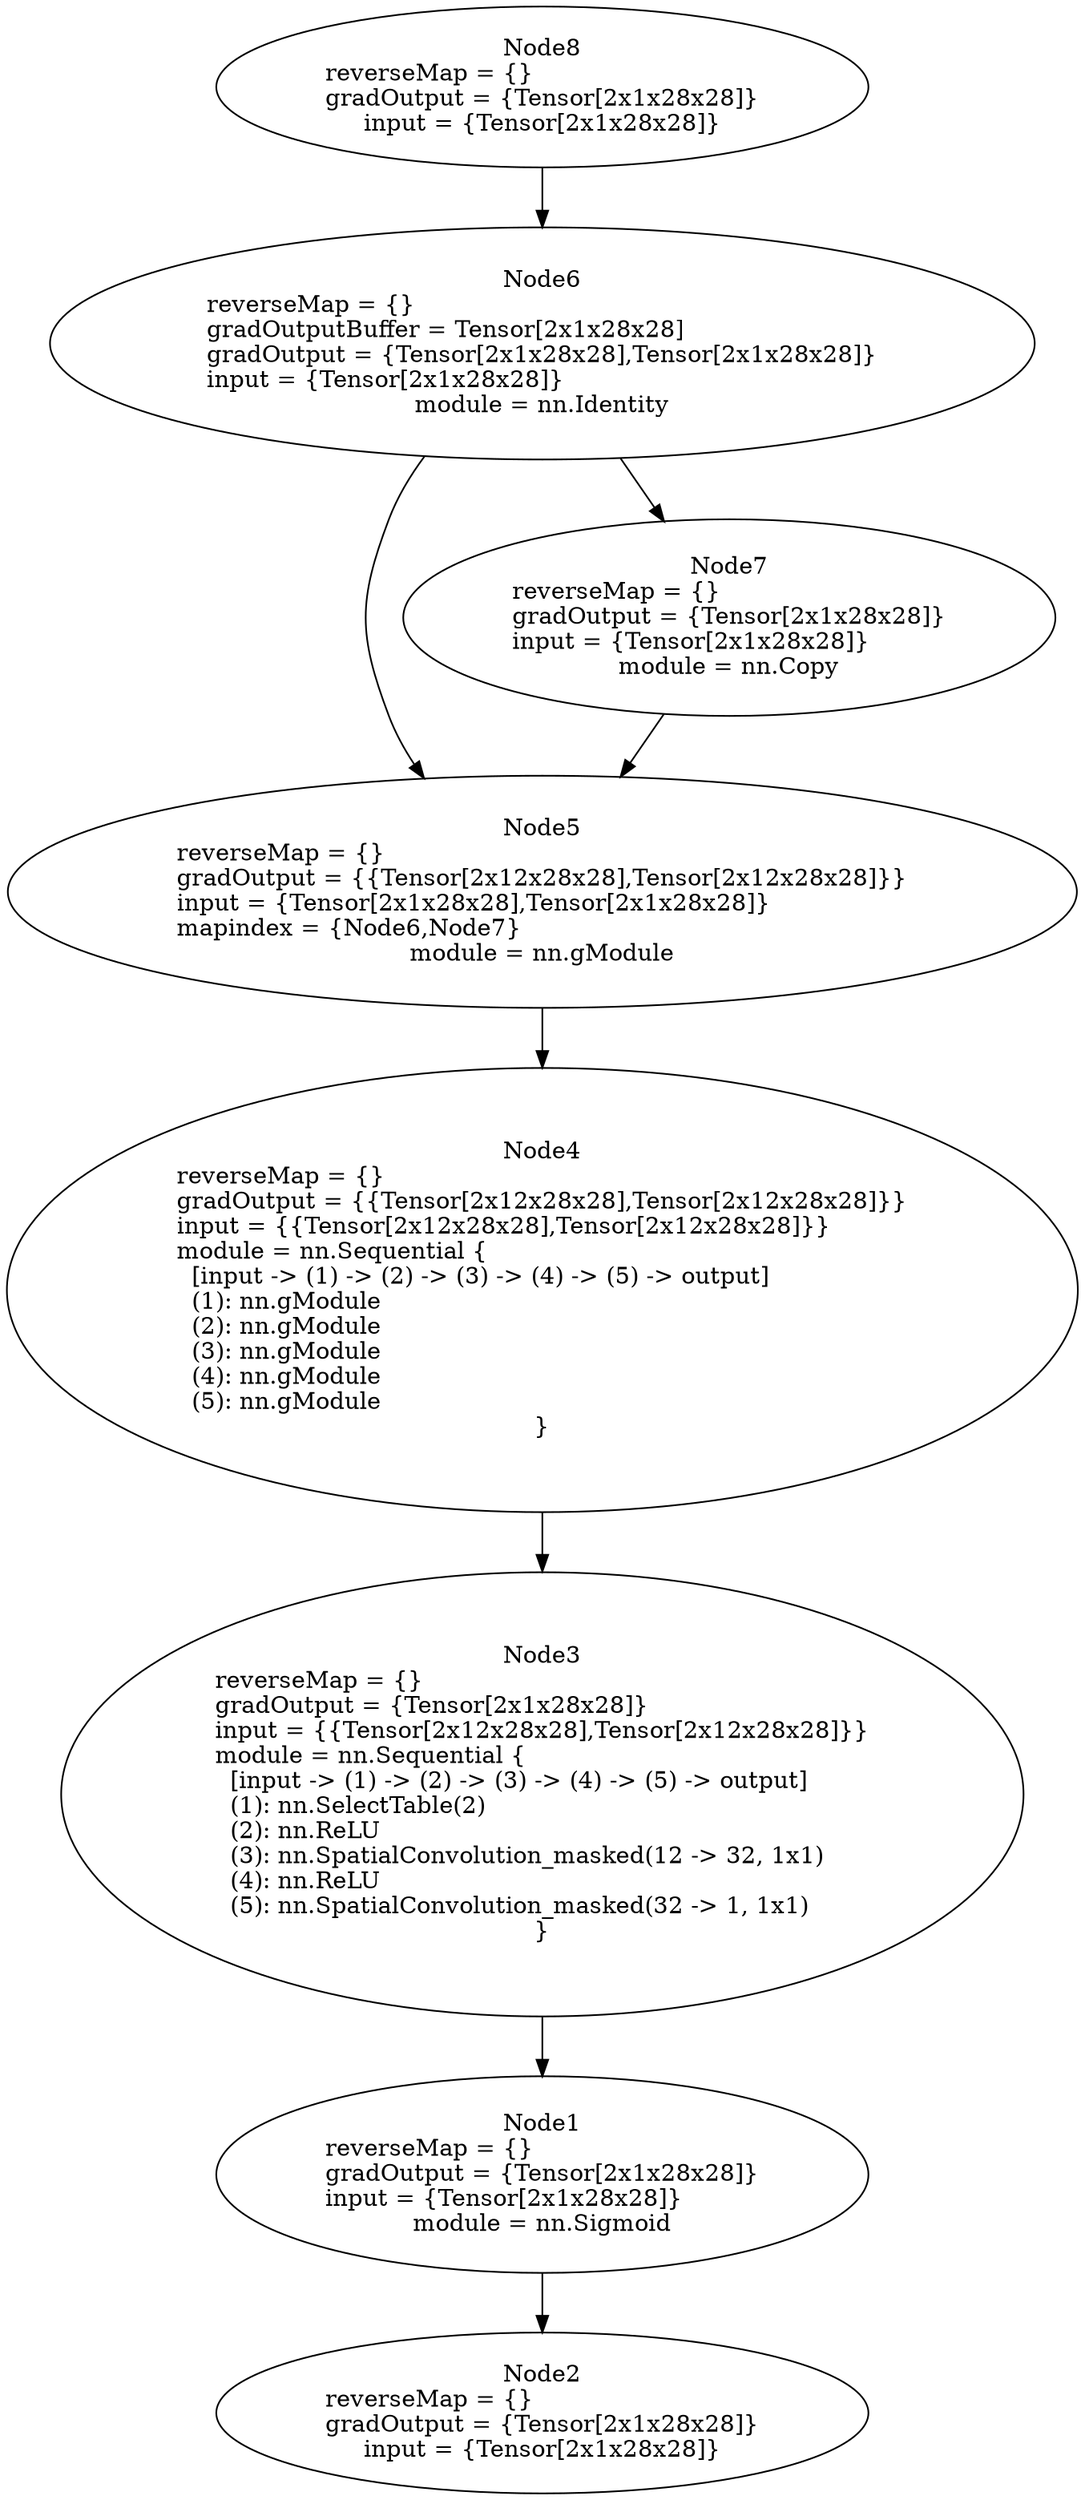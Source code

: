digraph G {
	graph [bb="0,0,499.22,1488"];
	node [label="\N",
		shape=oval
	];
	n1	 [height=1.6303,
		label="Node1\nreverseMap = {}\lgradOutput = {Tensor[2x1x28x28]}\linput = {Tensor[2x1x28x28]}\lmodule = nn.Sigmoid",
		pos="249.61,190.86",
		tooltip="[/home/nsharma/torch/install/share/lua/5.2/nngraph/init.lua]:76_",
		width=4.223];
	n2	 [height=1.3356,
		label="Node2\nreverseMap = {}\lgradOutput = {Tensor[2x1x28x28]}\linput = {Tensor[2x1x28x28]}",
		pos="249.61,48.083",
		tooltip="[[C]]:-1_",
		width=4.223];
	n1 -> n2	 [pos="e,249.61,96.295 249.61,131.79 249.61,123.39 249.61,114.74 249.61,106.36"];
	n3	 [height=3.6927,
		label="Node3\nreverseMap = {}\lgradOutput = {Tensor[2x1x28x28]}\linput = {{Tensor[2x12x28x28],Tensor[2x12x28x28]}}\lmodule = nn.Sequential {\l  [\
input -> (1) -> (2) -> (3) -> (4) -> (5) -> output]\l  (1): nn.SelectTable(2)\l  (2): nn.ReLU\l  (3): nn.SpatialConvolution_masked(\
12 -> 32, 1x1)\l  (4): nn.ReLU\l  (5): nn.SpatialConvolution_masked(32 -> 1, 1x1)\l}",
		pos="249.61,418.48",
		tooltip="[/home/nsharma/torch/install/share/lua/5.2/nngraph/init.lua]:76_",
		width=6.2658];
	n3 -> n1	 [pos="e,249.61,249.63 249.61,285.26 249.61,276.53 249.61,267.97 249.61,259.78"];
	n4	 [height=3.6927,
		label="Node4\nreverseMap = {}\lgradOutput = {{Tensor[2x12x28x28],Tensor[2x12x28x28]}}\linput = {{Tensor[2x12x28x28],Tensor[2x12x28x28]}}\lmodule = \
nn.Sequential {\l  [input -> (1) -> (2) -> (3) -> (4) -> (5) -> output]\l  (1): nn.gModule\l  (2): nn.gModule\l  (3): nn.gModule\l  (\
4): nn.gModule\l  (5): nn.gModule\l}",
		pos="249.61,720.35",
		tooltip="[/home/nsharma/torch/install/share/lua/5.2/nngraph/init.lua]:76_",
		width=6.9336];
	n4 -> n3	 [pos="e,249.61,551.88 249.61,587.39 249.61,579.01 249.61,570.56 249.61,562.13"];
	n5	 [height=1.9249,
		label="Node5\nreverseMap = {}\lgradOutput = {{Tensor[2x12x28x28],Tensor[2x12x28x28]}}\linput = {Tensor[2x1x28x28],Tensor[2x1x28x28]}\lmapindex = {\
Node6,Node7}\lmodule = nn.gModule",
		pos="249.61,958.59",
		tooltip="[/home/nsharma/torch/install/share/lua/5.2/nngraph/init.lua]:69_",
		width=6.9336];
	n5 -> n4	 [pos="e,249.61,853.63 249.61,889.26 249.61,881.04 249.61,872.43 249.61,863.63"];
	n6	 [height=1.9249,
		label="Node6\nreverseMap = {}\lgradOutputBuffer = Tensor[2x1x28x28]\lgradOutput = {Tensor[2x1x28x28],Tensor[2x1x28x28]}\linput = {Tensor[\
2x1x28x28]}\lmodule = nn.Identity",
		pos="249.61,1286.6",
		tooltip="[/home/nsharma/torch/install/share/lua/5.2/nngraph/init.lua]:65_",
		width=6.4032];
	n6 -> n5	 [pos="e,195.8,1026.4 195.97,1219 188.83,1207.1 182.61,1194.2 178.61,1181.3 163.25,1131.4 163.25,1113.7 178.61,1063.9 181.61,1054.1 185.88,\
1044.5 190.84,1035.2"];
	n7	 [height=1.6303,
		label="Node7\nreverseMap = {}\lgradOutput = {Tensor[2x1x28x28]}\linput = {Tensor[2x1x28x28]}\lmodule = nn.Copy",
		pos="339.61,1122.6",
		tooltip="[./model.lua]:209_",
		width=4.223];
	n6 -> n7	 [pos="e,308.24,1180 287.26,1217.8 292.55,1208.3 297.98,1198.5 303.25,1189"];
	n7 -> n5	 [pos="e,287.25,1027.3 308.13,1064.9 302.97,1055.6 297.55,1045.9 292.17,1036.2"];
	n8	 [height=1.3356,
		label="Node8\nreverseMap = {}\lgradOutput = {Tensor[2x1x28x28]}\linput = {Tensor[2x1x28x28]}",
		pos="249.61,1439.9",
		tooltip="[[C]]:-1_",
		width=4.223];
	n8 -> n6	 [pos="e,249.61,1355.9 249.61,1391.5 249.61,1383.4 249.61,1374.8 249.61,1366.1"];
}
